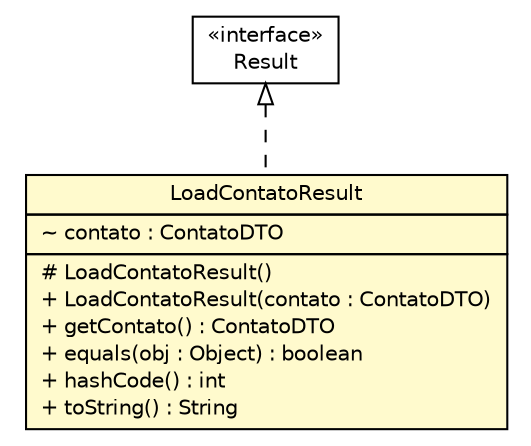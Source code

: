 #!/usr/local/bin/dot
#
# Class diagram 
# Generated by UMLGraph version 5.1 (http://www.umlgraph.org/)
#

digraph G {
	edge [fontname="Helvetica",fontsize=10,labelfontname="Helvetica",labelfontsize=10];
	node [fontname="Helvetica",fontsize=10,shape=plaintext];
	nodesep=0.25;
	ranksep=0.5;
	// br.net.meditec.shared.commands.LoadContatoResult
	c1674 [label=<<table title="br.net.meditec.shared.commands.LoadContatoResult" border="0" cellborder="1" cellspacing="0" cellpadding="2" port="p" bgcolor="lemonChiffon" href="./LoadContatoResult.html">
		<tr><td><table border="0" cellspacing="0" cellpadding="1">
<tr><td align="center" balign="center"> LoadContatoResult </td></tr>
		</table></td></tr>
		<tr><td><table border="0" cellspacing="0" cellpadding="1">
<tr><td align="left" balign="left"> ~ contato : ContatoDTO </td></tr>
		</table></td></tr>
		<tr><td><table border="0" cellspacing="0" cellpadding="1">
<tr><td align="left" balign="left"> # LoadContatoResult() </td></tr>
<tr><td align="left" balign="left"> + LoadContatoResult(contato : ContatoDTO) </td></tr>
<tr><td align="left" balign="left"> + getContato() : ContatoDTO </td></tr>
<tr><td align="left" balign="left"> + equals(obj : Object) : boolean </td></tr>
<tr><td align="left" balign="left"> + hashCode() : int </td></tr>
<tr><td align="left" balign="left"> + toString() : String </td></tr>
		</table></td></tr>
		</table>>, fontname="Helvetica", fontcolor="black", fontsize=10.0];
	//br.net.meditec.shared.commands.LoadContatoResult implements com.gwtplatform.dispatch.shared.Result
	c1746:p -> c1674:p [dir=back,arrowtail=empty,style=dashed];
	// com.gwtplatform.dispatch.shared.Result
	c1746 [label=<<table title="com.gwtplatform.dispatch.shared.Result" border="0" cellborder="1" cellspacing="0" cellpadding="2" port="p" href="http://java.sun.com/j2se/1.4.2/docs/api/com/gwtplatform/dispatch/shared/Result.html">
		<tr><td><table border="0" cellspacing="0" cellpadding="1">
<tr><td align="center" balign="center"> &#171;interface&#187; </td></tr>
<tr><td align="center" balign="center"> Result </td></tr>
		</table></td></tr>
		</table>>, fontname="Helvetica", fontcolor="black", fontsize=10.0];
}


